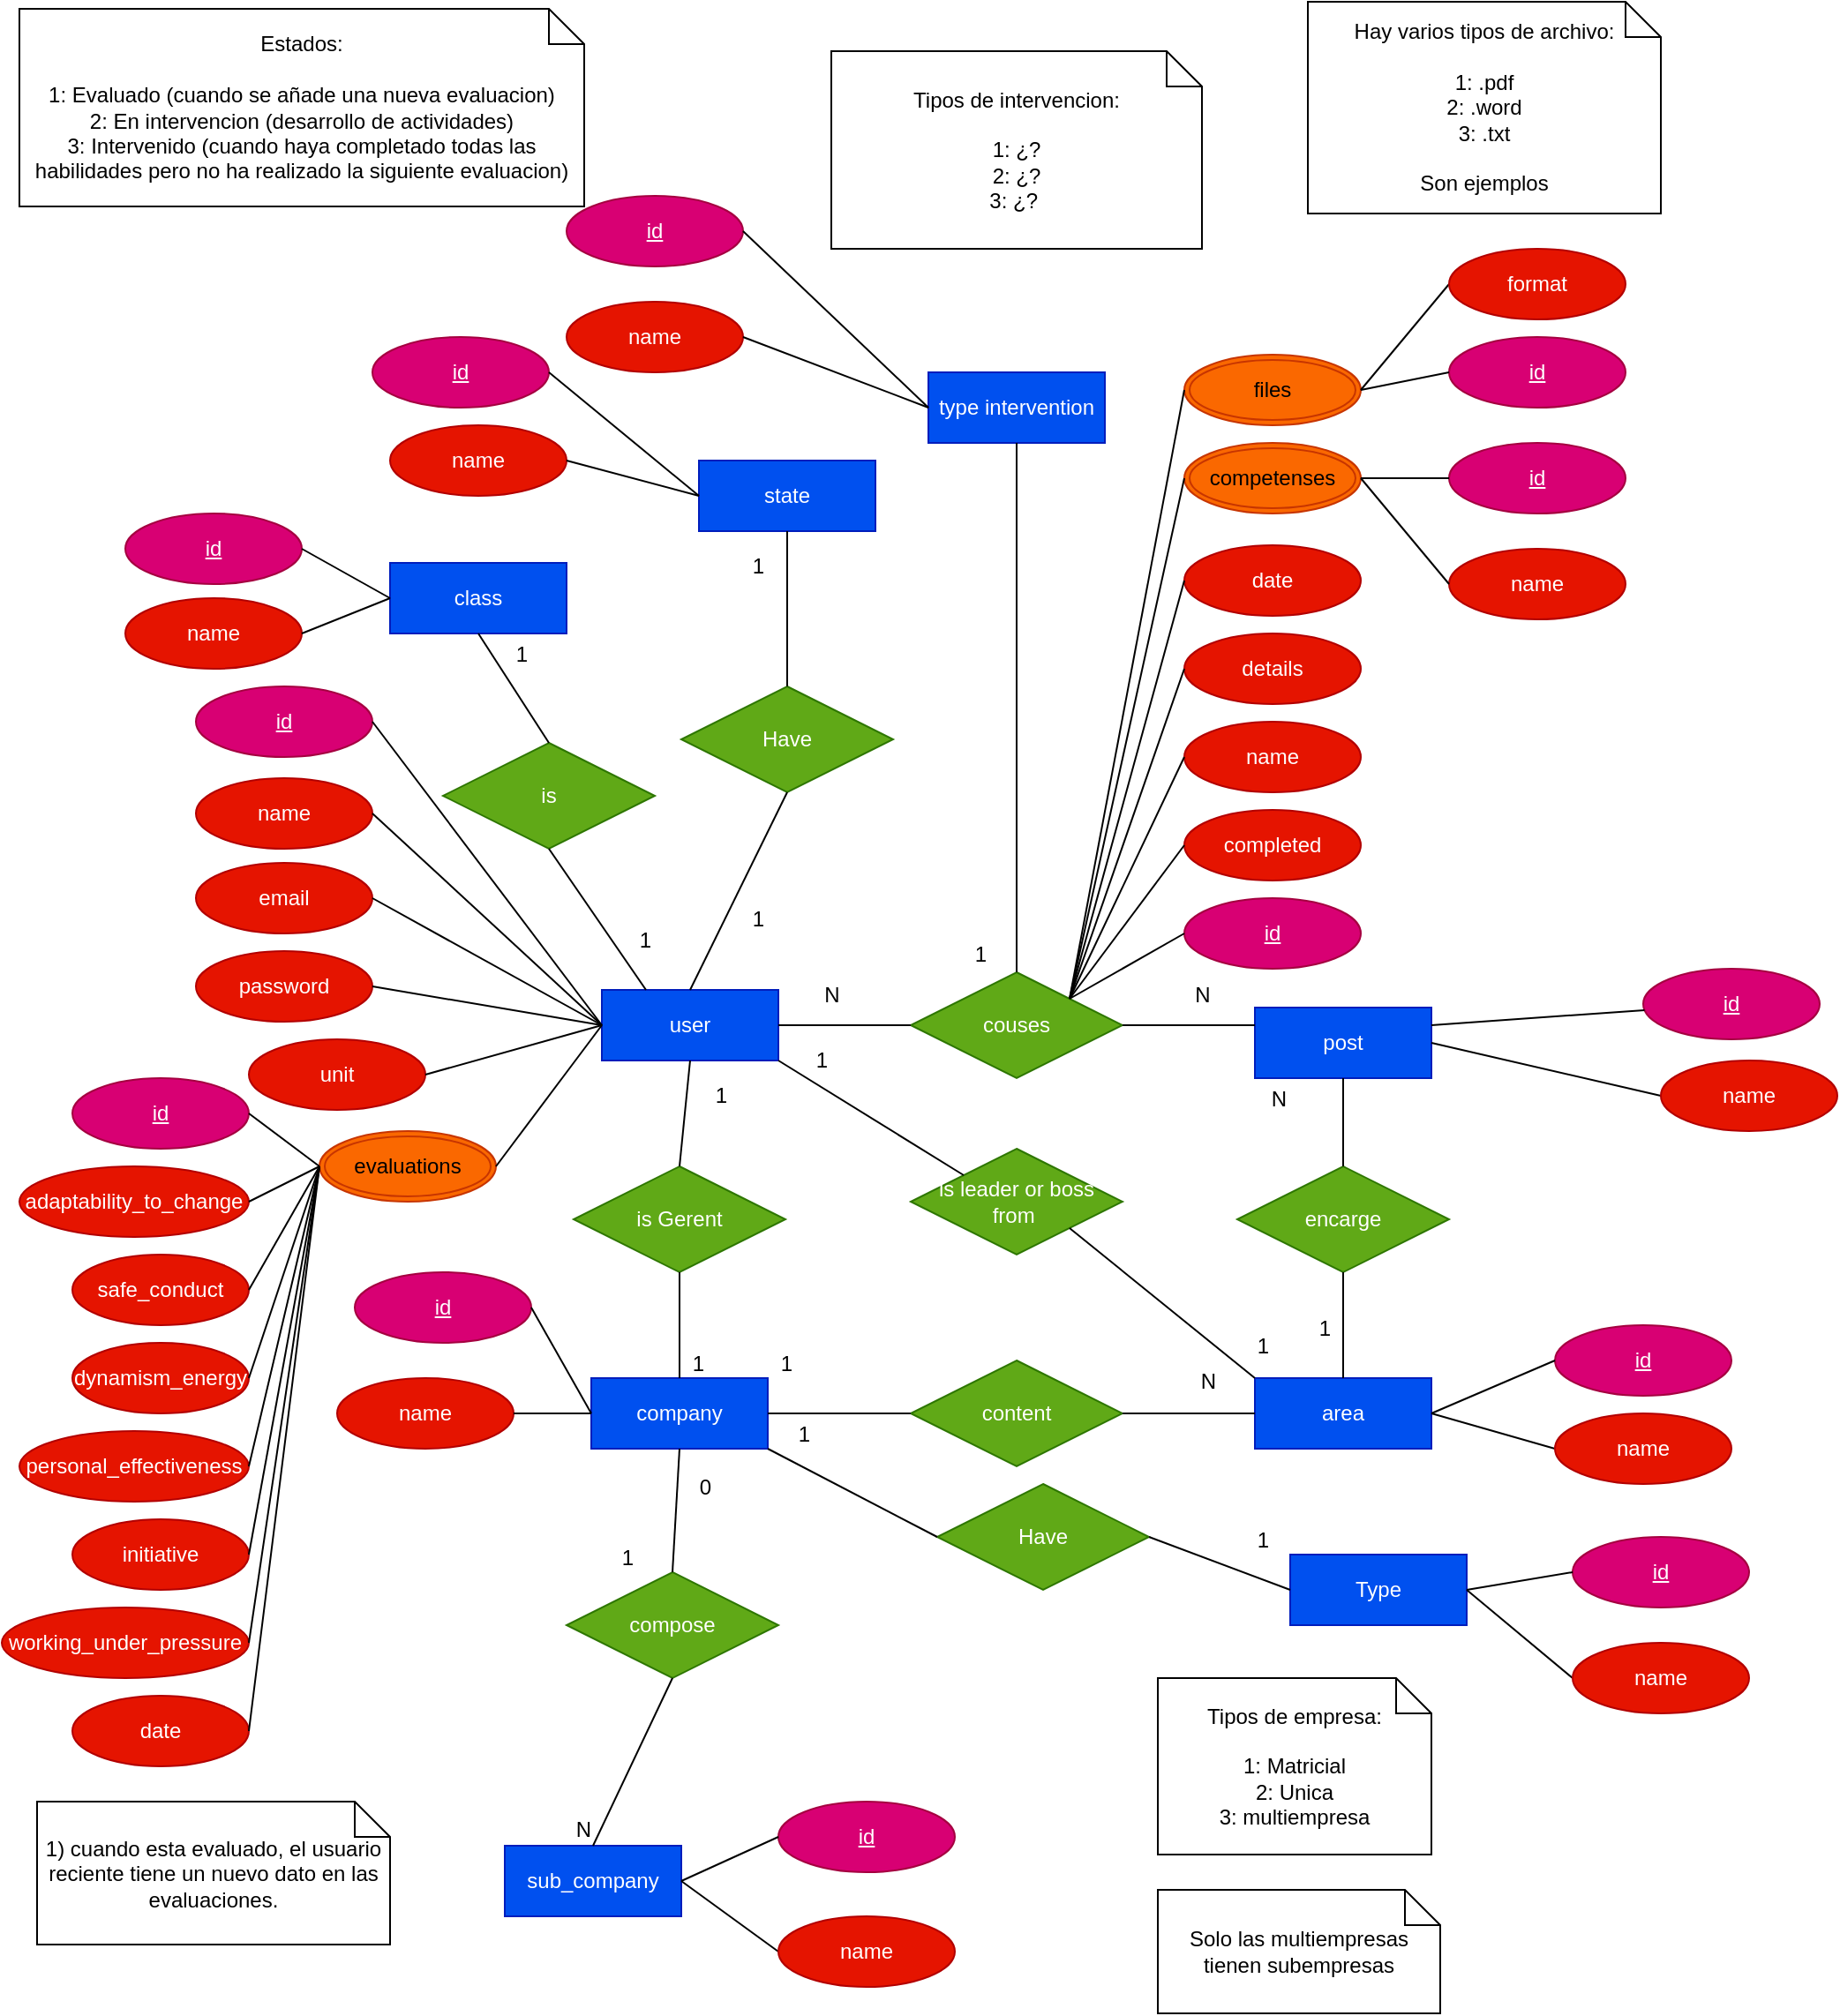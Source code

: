 <mxfile version="24.2.5" type="device">
  <diagram name="Página-1" id="EYCb0lUBgIPTqlnslGdS">
    <mxGraphModel dx="1877" dy="1798" grid="1" gridSize="10" guides="1" tooltips="1" connect="1" arrows="1" fold="1" page="1" pageScale="1" pageWidth="827" pageHeight="1169" math="0" shadow="0">
      <root>
        <mxCell id="0" />
        <mxCell id="1" parent="0" />
        <mxCell id="y1MdgZfW1Sjy6cEv1bNo-1" value="user" style="whiteSpace=wrap;html=1;align=center;fillColor=#0050ef;fontColor=#ffffff;strokeColor=#001DBC;" parent="1" vertex="1">
          <mxGeometry x="330" y="60" width="100" height="40" as="geometry" />
        </mxCell>
        <mxCell id="y1MdgZfW1Sjy6cEv1bNo-3" value="id" style="ellipse;whiteSpace=wrap;html=1;align=center;fontStyle=4;fillColor=#d80073;fontColor=#ffffff;strokeColor=#A50040;" parent="1" vertex="1">
          <mxGeometry x="100" y="-112" width="100" height="40" as="geometry" />
        </mxCell>
        <mxCell id="y1MdgZfW1Sjy6cEv1bNo-4" value="name" style="ellipse;whiteSpace=wrap;html=1;align=center;fillColor=#e51400;fontColor=#ffffff;strokeColor=#B20000;fontStyle=0" parent="1" vertex="1">
          <mxGeometry x="100" y="-60" width="100" height="40" as="geometry" />
        </mxCell>
        <mxCell id="y1MdgZfW1Sjy6cEv1bNo-5" value="" style="endArrow=none;html=1;rounded=0;exitX=1;exitY=0.5;exitDx=0;exitDy=0;entryX=0;entryY=0.5;entryDx=0;entryDy=0;" parent="1" source="y1MdgZfW1Sjy6cEv1bNo-3" target="y1MdgZfW1Sjy6cEv1bNo-1" edge="1">
          <mxGeometry relative="1" as="geometry">
            <mxPoint x="330" y="320" as="sourcePoint" />
            <mxPoint x="490" y="320" as="targetPoint" />
          </mxGeometry>
        </mxCell>
        <mxCell id="y1MdgZfW1Sjy6cEv1bNo-6" value="" style="endArrow=none;html=1;rounded=0;exitX=1;exitY=0.5;exitDx=0;exitDy=0;entryX=0;entryY=0.5;entryDx=0;entryDy=0;" parent="1" source="y1MdgZfW1Sjy6cEv1bNo-4" target="y1MdgZfW1Sjy6cEv1bNo-1" edge="1">
          <mxGeometry relative="1" as="geometry">
            <mxPoint x="170" y="50" as="sourcePoint" />
            <mxPoint x="230" y="110" as="targetPoint" />
          </mxGeometry>
        </mxCell>
        <mxCell id="y1MdgZfW1Sjy6cEv1bNo-7" value="company" style="whiteSpace=wrap;html=1;align=center;fillColor=#0050ef;fontColor=#ffffff;strokeColor=#001DBC;" parent="1" vertex="1">
          <mxGeometry x="324" y="280" width="100" height="40" as="geometry" />
        </mxCell>
        <mxCell id="y1MdgZfW1Sjy6cEv1bNo-8" value="id" style="ellipse;whiteSpace=wrap;html=1;align=center;fontStyle=4;fillColor=#d80073;fontColor=#ffffff;strokeColor=#A50040;" parent="1" vertex="1">
          <mxGeometry x="190" y="220" width="100" height="40" as="geometry" />
        </mxCell>
        <mxCell id="y1MdgZfW1Sjy6cEv1bNo-10" value="" style="endArrow=none;html=1;rounded=0;entryX=0;entryY=0.5;entryDx=0;entryDy=0;exitX=1;exitY=0.5;exitDx=0;exitDy=0;" parent="1" source="y1MdgZfW1Sjy6cEv1bNo-8" target="y1MdgZfW1Sjy6cEv1bNo-7" edge="1">
          <mxGeometry relative="1" as="geometry">
            <mxPoint x="810" y="-100" as="sourcePoint" />
            <mxPoint x="370" y="-30" as="targetPoint" />
          </mxGeometry>
        </mxCell>
        <mxCell id="y1MdgZfW1Sjy6cEv1bNo-12" value="area" style="whiteSpace=wrap;html=1;align=center;fillColor=#0050ef;fontColor=#ffffff;strokeColor=#001DBC;" parent="1" vertex="1">
          <mxGeometry x="700" y="280" width="100" height="40" as="geometry" />
        </mxCell>
        <mxCell id="y1MdgZfW1Sjy6cEv1bNo-13" value="id" style="ellipse;whiteSpace=wrap;html=1;align=center;fontStyle=4;fillColor=#d80073;fontColor=#ffffff;strokeColor=#A50040;" parent="1" vertex="1">
          <mxGeometry x="870" y="250" width="100" height="40" as="geometry" />
        </mxCell>
        <mxCell id="y1MdgZfW1Sjy6cEv1bNo-15" value="" style="endArrow=none;html=1;rounded=0;entryX=1;entryY=0.5;entryDx=0;entryDy=0;exitX=0;exitY=0.5;exitDx=0;exitDy=0;" parent="1" source="y1MdgZfW1Sjy6cEv1bNo-13" target="y1MdgZfW1Sjy6cEv1bNo-12" edge="1">
          <mxGeometry relative="1" as="geometry">
            <mxPoint x="735" y="410" as="sourcePoint" />
            <mxPoint x="295" y="480" as="targetPoint" />
          </mxGeometry>
        </mxCell>
        <mxCell id="y1MdgZfW1Sjy6cEv1bNo-16" value="" style="endArrow=none;html=1;rounded=0;entryX=1;entryY=0.5;entryDx=0;entryDy=0;exitX=0;exitY=0.5;exitDx=0;exitDy=0;" parent="1" source="bUBmeDMxn6DlmTPQOXft-6" target="y1MdgZfW1Sjy6cEv1bNo-12" edge="1">
          <mxGeometry relative="1" as="geometry">
            <mxPoint x="745" y="470" as="sourcePoint" />
            <mxPoint x="705" y="480" as="targetPoint" />
          </mxGeometry>
        </mxCell>
        <mxCell id="y1MdgZfW1Sjy6cEv1bNo-17" value="post" style="whiteSpace=wrap;html=1;align=center;fillColor=#0050ef;fontColor=#ffffff;strokeColor=#001DBC;" parent="1" vertex="1">
          <mxGeometry x="700" y="70" width="100" height="40" as="geometry" />
        </mxCell>
        <mxCell id="y1MdgZfW1Sjy6cEv1bNo-18" value="id" style="ellipse;whiteSpace=wrap;html=1;align=center;fontStyle=4;fillColor=#d80073;fontColor=#ffffff;strokeColor=#A50040;" parent="1" vertex="1">
          <mxGeometry x="920" y="48" width="100" height="40" as="geometry" />
        </mxCell>
        <mxCell id="y1MdgZfW1Sjy6cEv1bNo-20" value="" style="endArrow=none;html=1;rounded=0;entryX=1;entryY=0.25;entryDx=0;entryDy=0;" parent="1" source="y1MdgZfW1Sjy6cEv1bNo-18" target="y1MdgZfW1Sjy6cEv1bNo-17" edge="1">
          <mxGeometry relative="1" as="geometry">
            <mxPoint x="335" y="730" as="sourcePoint" />
            <mxPoint x="-105" y="800" as="targetPoint" />
          </mxGeometry>
        </mxCell>
        <mxCell id="y1MdgZfW1Sjy6cEv1bNo-21" value="" style="endArrow=none;html=1;rounded=0;entryX=1;entryY=0.5;entryDx=0;entryDy=0;exitX=0;exitY=0.5;exitDx=0;exitDy=0;" parent="1" source="bUBmeDMxn6DlmTPQOXft-8" target="y1MdgZfW1Sjy6cEv1bNo-17" edge="1">
          <mxGeometry relative="1" as="geometry">
            <mxPoint x="304" y="870" as="sourcePoint" />
            <mxPoint x="305" y="800" as="targetPoint" />
          </mxGeometry>
        </mxCell>
        <mxCell id="y1MdgZfW1Sjy6cEv1bNo-22" value="sub_company" style="whiteSpace=wrap;html=1;align=center;fillColor=#0050ef;fontColor=#ffffff;strokeColor=#001DBC;" parent="1" vertex="1">
          <mxGeometry x="275" y="545" width="100" height="40" as="geometry" />
        </mxCell>
        <mxCell id="y1MdgZfW1Sjy6cEv1bNo-23" value="id" style="ellipse;whiteSpace=wrap;html=1;align=center;fontStyle=4;fillColor=#d80073;fontColor=#ffffff;strokeColor=#A50040;" parent="1" vertex="1">
          <mxGeometry x="430" y="520" width="100" height="40" as="geometry" />
        </mxCell>
        <mxCell id="y1MdgZfW1Sjy6cEv1bNo-25" value="" style="endArrow=none;html=1;rounded=0;entryX=1;entryY=0.5;entryDx=0;entryDy=0;exitX=0;exitY=0.5;exitDx=0;exitDy=0;" parent="1" source="y1MdgZfW1Sjy6cEv1bNo-23" target="y1MdgZfW1Sjy6cEv1bNo-22" edge="1">
          <mxGeometry relative="1" as="geometry">
            <mxPoint x="325" y="890" as="sourcePoint" />
            <mxPoint x="-115" y="960" as="targetPoint" />
          </mxGeometry>
        </mxCell>
        <mxCell id="y1MdgZfW1Sjy6cEv1bNo-26" value="" style="endArrow=none;html=1;rounded=0;entryX=1;entryY=0.5;entryDx=0;entryDy=0;exitX=0;exitY=0.5;exitDx=0;exitDy=0;" parent="1" source="nqPw1B9akF7yrXSdxcPa-13" target="y1MdgZfW1Sjy6cEv1bNo-22" edge="1">
          <mxGeometry relative="1" as="geometry">
            <mxPoint x="395" y="920" as="sourcePoint" />
            <mxPoint x="295" y="960" as="targetPoint" />
          </mxGeometry>
        </mxCell>
        <mxCell id="y1MdgZfW1Sjy6cEv1bNo-27" value="evaluations" style="ellipse;shape=doubleEllipse;margin=3;whiteSpace=wrap;html=1;align=center;fillColor=#fa6800;fontColor=#000000;strokeColor=#C73500;" parent="1" vertex="1">
          <mxGeometry x="170" y="140" width="100" height="40" as="geometry" />
        </mxCell>
        <mxCell id="y1MdgZfW1Sjy6cEv1bNo-28" value="" style="endArrow=none;html=1;rounded=0;exitX=1;exitY=0.5;exitDx=0;exitDy=0;entryX=0;entryY=0.5;entryDx=0;entryDy=0;" parent="1" source="y1MdgZfW1Sjy6cEv1bNo-27" target="y1MdgZfW1Sjy6cEv1bNo-1" edge="1">
          <mxGeometry relative="1" as="geometry">
            <mxPoint x="170" y="110" as="sourcePoint" />
            <mxPoint x="220" y="110" as="targetPoint" />
          </mxGeometry>
        </mxCell>
        <mxCell id="y1MdgZfW1Sjy6cEv1bNo-29" value="id" style="ellipse;whiteSpace=wrap;html=1;align=center;fontStyle=4;fillColor=#d80073;fontColor=#ffffff;strokeColor=#A50040;" parent="1" vertex="1">
          <mxGeometry x="30" y="110" width="100" height="40" as="geometry" />
        </mxCell>
        <mxCell id="y1MdgZfW1Sjy6cEv1bNo-32" value="adaptability_to_change" style="ellipse;whiteSpace=wrap;html=1;align=center;fillColor=#e51400;fontColor=#ffffff;strokeColor=#B20000;" parent="1" vertex="1">
          <mxGeometry y="160" width="130" height="40" as="geometry" />
        </mxCell>
        <mxCell id="y1MdgZfW1Sjy6cEv1bNo-33" value="safe_conduct" style="ellipse;whiteSpace=wrap;html=1;align=center;fillColor=#e51400;fontColor=#ffffff;strokeColor=#B20000;" parent="1" vertex="1">
          <mxGeometry x="30" y="210" width="100" height="40" as="geometry" />
        </mxCell>
        <mxCell id="y1MdgZfW1Sjy6cEv1bNo-34" value="dynamism_energy" style="ellipse;whiteSpace=wrap;html=1;align=center;fillColor=#e51400;fontColor=#ffffff;strokeColor=#B20000;" parent="1" vertex="1">
          <mxGeometry x="30" y="260" width="100" height="40" as="geometry" />
        </mxCell>
        <mxCell id="y1MdgZfW1Sjy6cEv1bNo-35" value="personal_effectiveness" style="ellipse;whiteSpace=wrap;html=1;align=center;fillColor=#e51400;fontColor=#ffffff;strokeColor=#B20000;" parent="1" vertex="1">
          <mxGeometry y="310" width="130" height="40" as="geometry" />
        </mxCell>
        <mxCell id="y1MdgZfW1Sjy6cEv1bNo-36" value="initiative" style="ellipse;whiteSpace=wrap;html=1;align=center;fillColor=#e51400;fontColor=#ffffff;strokeColor=#B20000;" parent="1" vertex="1">
          <mxGeometry x="30" y="360" width="100" height="40" as="geometry" />
        </mxCell>
        <mxCell id="y1MdgZfW1Sjy6cEv1bNo-37" value="working_under_pressure" style="ellipse;whiteSpace=wrap;html=1;align=center;fillColor=#e51400;fontColor=#ffffff;strokeColor=#B20000;" parent="1" vertex="1">
          <mxGeometry x="-10" y="410" width="140" height="40" as="geometry" />
        </mxCell>
        <mxCell id="y1MdgZfW1Sjy6cEv1bNo-38" value="date" style="ellipse;whiteSpace=wrap;html=1;align=center;fillColor=#e51400;fontColor=#ffffff;strokeColor=#B20000;" parent="1" vertex="1">
          <mxGeometry x="30" y="460" width="100" height="40" as="geometry" />
        </mxCell>
        <mxCell id="y1MdgZfW1Sjy6cEv1bNo-39" value="" style="endArrow=none;html=1;rounded=0;exitX=0;exitY=0.5;exitDx=0;exitDy=0;entryX=1;entryY=0.5;entryDx=0;entryDy=0;" parent="1" source="y1MdgZfW1Sjy6cEv1bNo-27" target="y1MdgZfW1Sjy6cEv1bNo-29" edge="1">
          <mxGeometry relative="1" as="geometry">
            <mxPoint x="270" y="310" as="sourcePoint" />
            <mxPoint x="320" y="110" as="targetPoint" />
          </mxGeometry>
        </mxCell>
        <mxCell id="y1MdgZfW1Sjy6cEv1bNo-40" value="" style="endArrow=none;html=1;rounded=0;entryX=1;entryY=0.5;entryDx=0;entryDy=0;exitX=0;exitY=0.5;exitDx=0;exitDy=0;" parent="1" source="y1MdgZfW1Sjy6cEv1bNo-27" target="y1MdgZfW1Sjy6cEv1bNo-32" edge="1">
          <mxGeometry relative="1" as="geometry">
            <mxPoint x="200" y="240" as="sourcePoint" />
            <mxPoint x="140" y="140" as="targetPoint" />
          </mxGeometry>
        </mxCell>
        <mxCell id="y1MdgZfW1Sjy6cEv1bNo-41" value="" style="endArrow=none;html=1;rounded=0;entryX=1;entryY=0.5;entryDx=0;entryDy=0;exitX=0;exitY=0.5;exitDx=0;exitDy=0;" parent="1" source="y1MdgZfW1Sjy6cEv1bNo-27" target="y1MdgZfW1Sjy6cEv1bNo-33" edge="1">
          <mxGeometry relative="1" as="geometry">
            <mxPoint x="170" y="310" as="sourcePoint" />
            <mxPoint x="140" y="190" as="targetPoint" />
          </mxGeometry>
        </mxCell>
        <mxCell id="y1MdgZfW1Sjy6cEv1bNo-42" value="" style="endArrow=none;html=1;rounded=0;entryX=1;entryY=0.5;entryDx=0;entryDy=0;exitX=0;exitY=0.5;exitDx=0;exitDy=0;" parent="1" source="y1MdgZfW1Sjy6cEv1bNo-27" target="y1MdgZfW1Sjy6cEv1bNo-34" edge="1">
          <mxGeometry relative="1" as="geometry">
            <mxPoint x="160" y="330" as="sourcePoint" />
            <mxPoint x="140" y="240" as="targetPoint" />
          </mxGeometry>
        </mxCell>
        <mxCell id="y1MdgZfW1Sjy6cEv1bNo-43" value="" style="endArrow=none;html=1;rounded=0;entryX=1;entryY=0.5;entryDx=0;entryDy=0;exitX=0;exitY=0.5;exitDx=0;exitDy=0;" parent="1" source="y1MdgZfW1Sjy6cEv1bNo-27" target="y1MdgZfW1Sjy6cEv1bNo-35" edge="1">
          <mxGeometry relative="1" as="geometry">
            <mxPoint x="170" y="310" as="sourcePoint" />
            <mxPoint x="140" y="290" as="targetPoint" />
          </mxGeometry>
        </mxCell>
        <mxCell id="y1MdgZfW1Sjy6cEv1bNo-44" value="" style="endArrow=none;html=1;rounded=0;entryX=1;entryY=0.5;entryDx=0;entryDy=0;exitX=0;exitY=0.5;exitDx=0;exitDy=0;" parent="1" source="y1MdgZfW1Sjy6cEv1bNo-27" target="y1MdgZfW1Sjy6cEv1bNo-36" edge="1">
          <mxGeometry relative="1" as="geometry">
            <mxPoint x="170" y="250" as="sourcePoint" />
            <mxPoint x="150" y="300" as="targetPoint" />
          </mxGeometry>
        </mxCell>
        <mxCell id="y1MdgZfW1Sjy6cEv1bNo-45" value="" style="endArrow=none;html=1;rounded=0;entryX=1;entryY=0.5;entryDx=0;entryDy=0;exitX=0;exitY=0.5;exitDx=0;exitDy=0;" parent="1" source="y1MdgZfW1Sjy6cEv1bNo-27" target="y1MdgZfW1Sjy6cEv1bNo-37" edge="1">
          <mxGeometry relative="1" as="geometry">
            <mxPoint x="190" y="330" as="sourcePoint" />
            <mxPoint x="160" y="310" as="targetPoint" />
          </mxGeometry>
        </mxCell>
        <mxCell id="y1MdgZfW1Sjy6cEv1bNo-46" value="" style="endArrow=none;html=1;rounded=0;entryX=1;entryY=0.5;entryDx=0;entryDy=0;exitX=0;exitY=0.5;exitDx=0;exitDy=0;" parent="1" source="y1MdgZfW1Sjy6cEv1bNo-27" target="y1MdgZfW1Sjy6cEv1bNo-38" edge="1">
          <mxGeometry relative="1" as="geometry">
            <mxPoint x="200" y="340" as="sourcePoint" />
            <mxPoint x="170" y="320" as="targetPoint" />
          </mxGeometry>
        </mxCell>
        <mxCell id="y1MdgZfW1Sjy6cEv1bNo-47" value="couses" style="shape=rhombus;perimeter=rhombusPerimeter;whiteSpace=wrap;html=1;align=center;fillColor=#60a917;fontColor=#ffffff;strokeColor=#2D7600;" parent="1" vertex="1">
          <mxGeometry x="505" y="50" width="120" height="60" as="geometry" />
        </mxCell>
        <mxCell id="y1MdgZfW1Sjy6cEv1bNo-49" value="" style="endArrow=none;html=1;rounded=0;entryX=1;entryY=0.5;entryDx=0;entryDy=0;exitX=0;exitY=0.5;exitDx=0;exitDy=0;" parent="1" source="y1MdgZfW1Sjy6cEv1bNo-47" target="y1MdgZfW1Sjy6cEv1bNo-1" edge="1">
          <mxGeometry relative="1" as="geometry">
            <mxPoint x="460" y="270" as="sourcePoint" />
            <mxPoint x="620" y="270" as="targetPoint" />
          </mxGeometry>
        </mxCell>
        <mxCell id="bUBmeDMxn6DlmTPQOXft-1" value="compose" style="shape=rhombus;perimeter=rhombusPerimeter;whiteSpace=wrap;html=1;align=center;fillColor=#60a917;fontColor=#ffffff;strokeColor=#2D7600;" parent="1" vertex="1">
          <mxGeometry x="310" y="390" width="120" height="60" as="geometry" />
        </mxCell>
        <mxCell id="bUBmeDMxn6DlmTPQOXft-2" value="" style="endArrow=none;html=1;rounded=0;exitX=0.5;exitY=0;exitDx=0;exitDy=0;entryX=0.5;entryY=1;entryDx=0;entryDy=0;" parent="1" source="bUBmeDMxn6DlmTPQOXft-1" target="y1MdgZfW1Sjy6cEv1bNo-7" edge="1">
          <mxGeometry relative="1" as="geometry">
            <mxPoint x="15" y="620" as="sourcePoint" />
            <mxPoint x="335" y="680" as="targetPoint" />
          </mxGeometry>
        </mxCell>
        <mxCell id="bUBmeDMxn6DlmTPQOXft-3" value="0" style="resizable=0;html=1;whiteSpace=wrap;align=right;verticalAlign=bottom;" parent="bUBmeDMxn6DlmTPQOXft-2" connectable="0" vertex="1">
          <mxGeometry x="1" relative="1" as="geometry">
            <mxPoint x="20" y="30" as="offset" />
          </mxGeometry>
        </mxCell>
        <mxCell id="bUBmeDMxn6DlmTPQOXft-4" value="" style="endArrow=none;html=1;rounded=0;entryX=0.5;entryY=0;entryDx=0;entryDy=0;exitX=0.5;exitY=1;exitDx=0;exitDy=0;" parent="1" source="bUBmeDMxn6DlmTPQOXft-1" target="y1MdgZfW1Sjy6cEv1bNo-22" edge="1">
          <mxGeometry relative="1" as="geometry">
            <mxPoint x="135" y="620" as="sourcePoint" />
            <mxPoint x="195" y="620" as="targetPoint" />
          </mxGeometry>
        </mxCell>
        <mxCell id="bUBmeDMxn6DlmTPQOXft-5" value="N" style="resizable=0;html=1;whiteSpace=wrap;align=right;verticalAlign=bottom;" parent="bUBmeDMxn6DlmTPQOXft-4" connectable="0" vertex="1">
          <mxGeometry x="1" relative="1" as="geometry" />
        </mxCell>
        <mxCell id="bUBmeDMxn6DlmTPQOXft-6" value="name" style="ellipse;whiteSpace=wrap;html=1;align=center;fillColor=#e51400;fontColor=#ffffff;strokeColor=#B20000;" parent="1" vertex="1">
          <mxGeometry x="870" y="300" width="100" height="40" as="geometry" />
        </mxCell>
        <mxCell id="bUBmeDMxn6DlmTPQOXft-8" value="name" style="ellipse;whiteSpace=wrap;html=1;align=center;fillColor=#e51400;fontColor=#ffffff;strokeColor=#B20000;" parent="1" vertex="1">
          <mxGeometry x="930" y="100" width="100" height="40" as="geometry" />
        </mxCell>
        <mxCell id="nqPw1B9akF7yrXSdxcPa-9" value="1" style="resizable=0;html=1;whiteSpace=wrap;align=right;verticalAlign=bottom;" parent="1" connectable="0" vertex="1">
          <mxGeometry x="349.997" y="390.005" as="geometry" />
        </mxCell>
        <mxCell id="nqPw1B9akF7yrXSdxcPa-11" value="name" style="ellipse;whiteSpace=wrap;html=1;align=center;fillColor=#e51400;fontColor=#ffffff;strokeColor=#B20000;" parent="1" vertex="1">
          <mxGeometry x="180" y="280" width="100" height="40" as="geometry" />
        </mxCell>
        <mxCell id="nqPw1B9akF7yrXSdxcPa-12" value="" style="endArrow=none;html=1;rounded=0;entryX=0;entryY=0.5;entryDx=0;entryDy=0;exitX=1;exitY=0.5;exitDx=0;exitDy=0;" parent="1" source="nqPw1B9akF7yrXSdxcPa-11" target="y1MdgZfW1Sjy6cEv1bNo-7" edge="1">
          <mxGeometry relative="1" as="geometry">
            <mxPoint x="365" y="480" as="sourcePoint" />
            <mxPoint x="295" y="590" as="targetPoint" />
          </mxGeometry>
        </mxCell>
        <mxCell id="nqPw1B9akF7yrXSdxcPa-13" value="name" style="ellipse;whiteSpace=wrap;html=1;align=center;fillColor=#e51400;fontColor=#ffffff;strokeColor=#B20000;" parent="1" vertex="1">
          <mxGeometry x="430" y="585" width="100" height="40" as="geometry" />
        </mxCell>
        <mxCell id="nqPw1B9akF7yrXSdxcPa-17" value="" style="endArrow=none;html=1;rounded=0;exitX=1;exitY=0.5;exitDx=0;exitDy=0;entryX=0;entryY=0.25;entryDx=0;entryDy=0;" parent="1" source="y1MdgZfW1Sjy6cEv1bNo-47" target="y1MdgZfW1Sjy6cEv1bNo-17" edge="1">
          <mxGeometry relative="1" as="geometry">
            <mxPoint x="510" y="90" as="sourcePoint" />
            <mxPoint x="680" y="80" as="targetPoint" />
          </mxGeometry>
        </mxCell>
        <mxCell id="nqPw1B9akF7yrXSdxcPa-18" value="encarge" style="shape=rhombus;perimeter=rhombusPerimeter;whiteSpace=wrap;html=1;align=center;fillColor=#60a917;fontColor=#ffffff;strokeColor=#2D7600;" parent="1" vertex="1">
          <mxGeometry x="690" y="160" width="120" height="60" as="geometry" />
        </mxCell>
        <mxCell id="nqPw1B9akF7yrXSdxcPa-19" value="" style="endArrow=none;html=1;rounded=0;exitX=0.5;exitY=0;exitDx=0;exitDy=0;entryX=0.5;entryY=1;entryDx=0;entryDy=0;" parent="1" source="nqPw1B9akF7yrXSdxcPa-18" target="y1MdgZfW1Sjy6cEv1bNo-17" edge="1">
          <mxGeometry relative="1" as="geometry">
            <mxPoint x="630" y="90" as="sourcePoint" />
            <mxPoint x="710" y="90" as="targetPoint" />
          </mxGeometry>
        </mxCell>
        <mxCell id="nqPw1B9akF7yrXSdxcPa-20" value="" style="endArrow=none;html=1;rounded=0;exitX=0.5;exitY=1;exitDx=0;exitDy=0;entryX=0.5;entryY=0;entryDx=0;entryDy=0;" parent="1" source="nqPw1B9akF7yrXSdxcPa-18" target="y1MdgZfW1Sjy6cEv1bNo-12" edge="1">
          <mxGeometry relative="1" as="geometry">
            <mxPoint x="640" y="100" as="sourcePoint" />
            <mxPoint x="720" y="100" as="targetPoint" />
          </mxGeometry>
        </mxCell>
        <mxCell id="nqPw1B9akF7yrXSdxcPa-21" value="N" style="resizable=0;html=1;whiteSpace=wrap;align=right;verticalAlign=bottom;" parent="1" connectable="0" vertex="1">
          <mxGeometry x="719.997" y="130.005" as="geometry" />
        </mxCell>
        <mxCell id="nqPw1B9akF7yrXSdxcPa-22" value="1" style="resizable=0;html=1;whiteSpace=wrap;align=right;verticalAlign=bottom;" parent="1" connectable="0" vertex="1">
          <mxGeometry x="744.997" y="260.005" as="geometry" />
        </mxCell>
        <mxCell id="nqPw1B9akF7yrXSdxcPa-23" value="content" style="shape=rhombus;perimeter=rhombusPerimeter;whiteSpace=wrap;html=1;align=center;fillColor=#60a917;fontColor=#ffffff;strokeColor=#2D7600;" parent="1" vertex="1">
          <mxGeometry x="505" y="270" width="120" height="60" as="geometry" />
        </mxCell>
        <mxCell id="nqPw1B9akF7yrXSdxcPa-24" value="" style="endArrow=none;html=1;rounded=0;entryX=1;entryY=0.5;entryDx=0;entryDy=0;exitX=0;exitY=0.5;exitDx=0;exitDy=0;" parent="1" source="nqPw1B9akF7yrXSdxcPa-23" target="y1MdgZfW1Sjy6cEv1bNo-7" edge="1">
          <mxGeometry relative="1" as="geometry">
            <mxPoint x="510" y="90" as="sourcePoint" />
            <mxPoint x="430" y="100" as="targetPoint" />
          </mxGeometry>
        </mxCell>
        <mxCell id="nqPw1B9akF7yrXSdxcPa-25" value="1" style="resizable=0;html=1;whiteSpace=wrap;align=right;verticalAlign=bottom;" parent="1" connectable="0" vertex="1">
          <mxGeometry x="439.997" y="280.005" as="geometry" />
        </mxCell>
        <mxCell id="nqPw1B9akF7yrXSdxcPa-27" value="" style="endArrow=none;html=1;rounded=0;exitX=0;exitY=0.5;exitDx=0;exitDy=0;entryX=1;entryY=0.5;entryDx=0;entryDy=0;" parent="1" source="y1MdgZfW1Sjy6cEv1bNo-12" target="nqPw1B9akF7yrXSdxcPa-23" edge="1">
          <mxGeometry relative="1" as="geometry">
            <mxPoint x="720" y="170" as="sourcePoint" />
            <mxPoint x="760" y="120" as="targetPoint" />
          </mxGeometry>
        </mxCell>
        <mxCell id="nqPw1B9akF7yrXSdxcPa-28" value="N" style="resizable=0;html=1;whiteSpace=wrap;align=right;verticalAlign=bottom;" parent="1" connectable="0" vertex="1">
          <mxGeometry x="679.997" y="290.005" as="geometry" />
        </mxCell>
        <mxCell id="nqPw1B9akF7yrXSdxcPa-30" value="Type" style="whiteSpace=wrap;html=1;align=center;fillColor=#0050ef;fontColor=#ffffff;strokeColor=#001DBC;" parent="1" vertex="1">
          <mxGeometry x="720" y="380" width="100" height="40" as="geometry" />
        </mxCell>
        <mxCell id="nqPw1B9akF7yrXSdxcPa-31" value="Have" style="shape=rhombus;perimeter=rhombusPerimeter;whiteSpace=wrap;html=1;align=center;fillColor=#60a917;fontColor=#ffffff;strokeColor=#2D7600;" parent="1" vertex="1">
          <mxGeometry x="520" y="340" width="120" height="60" as="geometry" />
        </mxCell>
        <mxCell id="nqPw1B9akF7yrXSdxcPa-32" value="" style="endArrow=none;html=1;rounded=0;entryX=1;entryY=1;entryDx=0;entryDy=0;exitX=0;exitY=0.5;exitDx=0;exitDy=0;" parent="1" source="nqPw1B9akF7yrXSdxcPa-31" target="y1MdgZfW1Sjy6cEv1bNo-7" edge="1">
          <mxGeometry relative="1" as="geometry">
            <mxPoint x="515" y="300" as="sourcePoint" />
            <mxPoint x="424" y="300" as="targetPoint" />
          </mxGeometry>
        </mxCell>
        <mxCell id="nqPw1B9akF7yrXSdxcPa-33" value="1" style="resizable=0;html=1;whiteSpace=wrap;align=right;verticalAlign=bottom;" parent="1" connectable="0" vertex="1">
          <mxGeometry x="449.997" y="320.005" as="geometry" />
        </mxCell>
        <mxCell id="nqPw1B9akF7yrXSdxcPa-34" value="" style="endArrow=none;html=1;rounded=0;entryX=1;entryY=0.5;entryDx=0;entryDy=0;exitX=0;exitY=0.5;exitDx=0;exitDy=0;" parent="1" source="nqPw1B9akF7yrXSdxcPa-30" target="nqPw1B9akF7yrXSdxcPa-31" edge="1">
          <mxGeometry relative="1" as="geometry">
            <mxPoint x="500" y="340" as="sourcePoint" />
            <mxPoint x="424" y="320" as="targetPoint" />
          </mxGeometry>
        </mxCell>
        <mxCell id="nqPw1B9akF7yrXSdxcPa-35" value="1" style="resizable=0;html=1;whiteSpace=wrap;align=right;verticalAlign=bottom;" parent="1" connectable="0" vertex="1">
          <mxGeometry x="709.997" y="380.005" as="geometry" />
        </mxCell>
        <mxCell id="nqPw1B9akF7yrXSdxcPa-38" value="id" style="ellipse;whiteSpace=wrap;html=1;align=center;fontStyle=4;fillColor=#d80073;fontColor=#ffffff;strokeColor=#A50040;" parent="1" vertex="1">
          <mxGeometry x="880" y="370" width="100" height="40" as="geometry" />
        </mxCell>
        <mxCell id="nqPw1B9akF7yrXSdxcPa-39" value="" style="endArrow=none;html=1;rounded=0;entryX=1;entryY=0.5;entryDx=0;entryDy=0;exitX=0;exitY=0.5;exitDx=0;exitDy=0;" parent="1" source="nqPw1B9akF7yrXSdxcPa-38" target="nqPw1B9akF7yrXSdxcPa-30" edge="1">
          <mxGeometry relative="1" as="geometry">
            <mxPoint x="762" y="560" as="sourcePoint" />
            <mxPoint x="827" y="450" as="targetPoint" />
          </mxGeometry>
        </mxCell>
        <mxCell id="nqPw1B9akF7yrXSdxcPa-40" value="" style="endArrow=none;html=1;rounded=0;entryX=1;entryY=0.5;entryDx=0;entryDy=0;exitX=0;exitY=0.5;exitDx=0;exitDy=0;" parent="1" source="nqPw1B9akF7yrXSdxcPa-41" target="nqPw1B9akF7yrXSdxcPa-30" edge="1">
          <mxGeometry relative="1" as="geometry">
            <mxPoint x="772" y="620" as="sourcePoint" />
            <mxPoint x="827" y="450" as="targetPoint" />
          </mxGeometry>
        </mxCell>
        <mxCell id="nqPw1B9akF7yrXSdxcPa-41" value="name" style="ellipse;whiteSpace=wrap;html=1;align=center;fillColor=#e51400;fontColor=#ffffff;strokeColor=#B20000;" parent="1" vertex="1">
          <mxGeometry x="880" y="430" width="100" height="40" as="geometry" />
        </mxCell>
        <mxCell id="nqPw1B9akF7yrXSdxcPa-53" value="Estados:&lt;div&gt;&lt;br&gt;&lt;/div&gt;&lt;div&gt;1: Evaluado (cuando se añade una nueva evaluacion)&lt;/div&gt;&lt;div&gt;2: En intervencion (desarrollo de actividades)&lt;/div&gt;&lt;div&gt;3: Intervenido (cuando haya completado todas las habilidades pero no ha realizado la siguiente evaluacion)&lt;/div&gt;" style="shape=note;size=20;whiteSpace=wrap;html=1;" parent="1" vertex="1">
          <mxGeometry y="-496" width="320" height="112" as="geometry" />
        </mxCell>
        <mxCell id="nqPw1B9akF7yrXSdxcPa-56" value="state" style="whiteSpace=wrap;html=1;align=center;fillColor=#0050ef;fontColor=#ffffff;strokeColor=#001DBC;" parent="1" vertex="1">
          <mxGeometry x="385" y="-240" width="100" height="40" as="geometry" />
        </mxCell>
        <mxCell id="nqPw1B9akF7yrXSdxcPa-57" value="Have" style="shape=rhombus;perimeter=rhombusPerimeter;whiteSpace=wrap;html=1;align=center;fillColor=#60a917;fontColor=#ffffff;strokeColor=#2D7600;" parent="1" vertex="1">
          <mxGeometry x="375" y="-112" width="120" height="60" as="geometry" />
        </mxCell>
        <mxCell id="nqPw1B9akF7yrXSdxcPa-58" value="" style="endArrow=none;html=1;rounded=0;entryX=0.5;entryY=0;entryDx=0;entryDy=0;exitX=0.5;exitY=1;exitDx=0;exitDy=0;" parent="1" source="nqPw1B9akF7yrXSdxcPa-57" target="y1MdgZfW1Sjy6cEv1bNo-1" edge="1">
          <mxGeometry relative="1" as="geometry">
            <mxPoint x="515" y="90" as="sourcePoint" />
            <mxPoint x="440" y="90" as="targetPoint" />
          </mxGeometry>
        </mxCell>
        <mxCell id="nqPw1B9akF7yrXSdxcPa-60" value="" style="endArrow=none;html=1;rounded=0;entryX=0.5;entryY=1;entryDx=0;entryDy=0;exitX=0.5;exitY=0;exitDx=0;exitDy=0;" parent="1" source="nqPw1B9akF7yrXSdxcPa-57" target="nqPw1B9akF7yrXSdxcPa-56" edge="1">
          <mxGeometry relative="1" as="geometry">
            <mxPoint x="480" y="30" as="sourcePoint" />
            <mxPoint x="440" y="70" as="targetPoint" />
          </mxGeometry>
        </mxCell>
        <mxCell id="nqPw1B9akF7yrXSdxcPa-62" value="1" style="resizable=0;html=1;whiteSpace=wrap;align=right;verticalAlign=bottom;" parent="1" connectable="0" vertex="1">
          <mxGeometry x="423.997" y="-171.995" as="geometry" />
        </mxCell>
        <mxCell id="nqPw1B9akF7yrXSdxcPa-63" value="1" style="resizable=0;html=1;whiteSpace=wrap;align=right;verticalAlign=bottom;" parent="1" connectable="0" vertex="1">
          <mxGeometry x="423.997" y="28.005" as="geometry" />
        </mxCell>
        <mxCell id="nqPw1B9akF7yrXSdxcPa-64" value="id" style="ellipse;whiteSpace=wrap;html=1;align=center;fontStyle=4;fillColor=#d80073;fontColor=#ffffff;strokeColor=#A50040;" parent="1" vertex="1">
          <mxGeometry x="200" y="-310" width="100" height="40" as="geometry" />
        </mxCell>
        <mxCell id="nqPw1B9akF7yrXSdxcPa-65" value="name" style="ellipse;whiteSpace=wrap;html=1;align=center;fillColor=#e51400;fontColor=#ffffff;strokeColor=#B20000;fontStyle=0" parent="1" vertex="1">
          <mxGeometry x="210" y="-260" width="100" height="40" as="geometry" />
        </mxCell>
        <mxCell id="nqPw1B9akF7yrXSdxcPa-66" value="" style="endArrow=none;html=1;rounded=0;exitX=1;exitY=0.5;exitDx=0;exitDy=0;entryX=0;entryY=0.5;entryDx=0;entryDy=0;" parent="1" source="nqPw1B9akF7yrXSdxcPa-64" target="nqPw1B9akF7yrXSdxcPa-56" edge="1">
          <mxGeometry relative="1" as="geometry">
            <mxPoint x="320" y="60" as="sourcePoint" />
            <mxPoint x="320" y="-180" as="targetPoint" />
          </mxGeometry>
        </mxCell>
        <mxCell id="nqPw1B9akF7yrXSdxcPa-67" value="" style="endArrow=none;html=1;rounded=0;exitX=1;exitY=0.5;exitDx=0;exitDy=0;entryX=0;entryY=0.5;entryDx=0;entryDy=0;" parent="1" source="nqPw1B9akF7yrXSdxcPa-65" target="nqPw1B9akF7yrXSdxcPa-56" edge="1">
          <mxGeometry relative="1" as="geometry">
            <mxPoint x="160" y="-210" as="sourcePoint" />
            <mxPoint x="320" y="-180" as="targetPoint" />
          </mxGeometry>
        </mxCell>
        <mxCell id="nqPw1B9akF7yrXSdxcPa-73" value="N" style="text;html=1;align=center;verticalAlign=middle;resizable=0;points=[];autosize=1;strokeColor=none;fillColor=none;" parent="1" vertex="1">
          <mxGeometry x="655" y="48" width="30" height="30" as="geometry" />
        </mxCell>
        <mxCell id="nqPw1B9akF7yrXSdxcPa-74" value="N" style="text;html=1;align=center;verticalAlign=middle;resizable=0;points=[];autosize=1;strokeColor=none;fillColor=none;" parent="1" vertex="1">
          <mxGeometry x="445" y="48" width="30" height="30" as="geometry" />
        </mxCell>
        <mxCell id="nqPw1B9akF7yrXSdxcPa-76" value="completed" style="ellipse;whiteSpace=wrap;html=1;align=center;fillColor=#e51400;fontColor=#ffffff;strokeColor=#B20000;" parent="1" vertex="1">
          <mxGeometry x="660" y="-42" width="100" height="40" as="geometry" />
        </mxCell>
        <mxCell id="nqPw1B9akF7yrXSdxcPa-77" value="id" style="ellipse;whiteSpace=wrap;html=1;align=center;fontStyle=4;fillColor=#d80073;fontColor=#ffffff;strokeColor=#A50040;" parent="1" vertex="1">
          <mxGeometry x="660" y="8" width="100" height="40" as="geometry" />
        </mxCell>
        <mxCell id="nqPw1B9akF7yrXSdxcPa-78" value="name" style="ellipse;whiteSpace=wrap;html=1;align=center;fillColor=#e51400;fontColor=#ffffff;strokeColor=#B20000;" parent="1" vertex="1">
          <mxGeometry x="660" y="-92" width="100" height="40" as="geometry" />
        </mxCell>
        <mxCell id="nqPw1B9akF7yrXSdxcPa-79" value="details" style="ellipse;whiteSpace=wrap;html=1;align=center;fillColor=#e51400;fontColor=#ffffff;strokeColor=#B20000;" parent="1" vertex="1">
          <mxGeometry x="660" y="-142" width="100" height="40" as="geometry" />
        </mxCell>
        <mxCell id="nqPw1B9akF7yrXSdxcPa-80" value="date" style="ellipse;whiteSpace=wrap;html=1;align=center;fillColor=#e51400;fontColor=#ffffff;strokeColor=#B20000;" parent="1" vertex="1">
          <mxGeometry x="660" y="-192" width="100" height="40" as="geometry" />
        </mxCell>
        <mxCell id="nqPw1B9akF7yrXSdxcPa-81" value="type intervention" style="whiteSpace=wrap;html=1;align=center;fillColor=#0050ef;fontColor=#ffffff;strokeColor=#001DBC;" parent="1" vertex="1">
          <mxGeometry x="515" y="-290" width="100" height="40" as="geometry" />
        </mxCell>
        <mxCell id="nqPw1B9akF7yrXSdxcPa-82" value="" style="endArrow=none;html=1;rounded=0;entryX=0.5;entryY=1;entryDx=0;entryDy=0;exitX=0.5;exitY=0;exitDx=0;exitDy=0;" parent="1" source="y1MdgZfW1Sjy6cEv1bNo-47" target="nqPw1B9akF7yrXSdxcPa-81" edge="1">
          <mxGeometry relative="1" as="geometry">
            <mxPoint x="515" y="90" as="sourcePoint" />
            <mxPoint x="440" y="90" as="targetPoint" />
          </mxGeometry>
        </mxCell>
        <mxCell id="nqPw1B9akF7yrXSdxcPa-83" value="id" style="ellipse;whiteSpace=wrap;html=1;align=center;fontStyle=4;fillColor=#d80073;fontColor=#ffffff;strokeColor=#A50040;" parent="1" vertex="1">
          <mxGeometry x="310" y="-390" width="100" height="40" as="geometry" />
        </mxCell>
        <mxCell id="nqPw1B9akF7yrXSdxcPa-84" value="name" style="ellipse;whiteSpace=wrap;html=1;align=center;fillColor=#e51400;fontColor=#ffffff;strokeColor=#B20000;fontStyle=0" parent="1" vertex="1">
          <mxGeometry x="310" y="-330" width="100" height="40" as="geometry" />
        </mxCell>
        <mxCell id="nqPw1B9akF7yrXSdxcPa-85" value="" style="endArrow=none;html=1;rounded=0;exitX=1;exitY=0.5;exitDx=0;exitDy=0;entryX=0;entryY=0.5;entryDx=0;entryDy=0;" parent="1" source="nqPw1B9akF7yrXSdxcPa-83" target="nqPw1B9akF7yrXSdxcPa-81" edge="1">
          <mxGeometry relative="1" as="geometry">
            <mxPoint x="450" y="-10" as="sourcePoint" />
            <mxPoint x="460" y="-290" as="targetPoint" />
          </mxGeometry>
        </mxCell>
        <mxCell id="nqPw1B9akF7yrXSdxcPa-86" value="" style="endArrow=none;html=1;rounded=0;exitX=1;exitY=0.5;exitDx=0;exitDy=0;entryX=0;entryY=0.5;entryDx=0;entryDy=0;" parent="1" source="nqPw1B9akF7yrXSdxcPa-84" target="nqPw1B9akF7yrXSdxcPa-81" edge="1">
          <mxGeometry relative="1" as="geometry">
            <mxPoint x="290" y="-280" as="sourcePoint" />
            <mxPoint x="460" y="-290" as="targetPoint" />
          </mxGeometry>
        </mxCell>
        <mxCell id="nqPw1B9akF7yrXSdxcPa-87" value="1" style="resizable=0;html=1;whiteSpace=wrap;align=right;verticalAlign=bottom;" parent="1" connectable="0" vertex="1">
          <mxGeometry x="549.997" y="48.005" as="geometry" />
        </mxCell>
        <mxCell id="nqPw1B9akF7yrXSdxcPa-88" value="competenses" style="ellipse;shape=doubleEllipse;margin=3;whiteSpace=wrap;html=1;align=center;fillColor=#fa6800;fontColor=#000000;strokeColor=#C73500;" parent="1" vertex="1">
          <mxGeometry x="660" y="-250" width="100" height="40" as="geometry" />
        </mxCell>
        <mxCell id="nqPw1B9akF7yrXSdxcPa-89" value="files" style="ellipse;shape=doubleEllipse;margin=3;whiteSpace=wrap;html=1;align=center;fillColor=#fa6800;fontColor=#000000;strokeColor=#C73500;" parent="1" vertex="1">
          <mxGeometry x="660" y="-300" width="100" height="40" as="geometry" />
        </mxCell>
        <mxCell id="nqPw1B9akF7yrXSdxcPa-90" value="" style="endArrow=none;html=1;rounded=0;entryX=1;entryY=0;entryDx=0;entryDy=0;exitX=0;exitY=0.5;exitDx=0;exitDy=0;" parent="1" source="nqPw1B9akF7yrXSdxcPa-77" target="y1MdgZfW1Sjy6cEv1bNo-47" edge="1">
          <mxGeometry relative="1" as="geometry">
            <mxPoint x="931" y="81" as="sourcePoint" />
            <mxPoint x="810" y="90" as="targetPoint" />
          </mxGeometry>
        </mxCell>
        <mxCell id="nqPw1B9akF7yrXSdxcPa-91" value="" style="endArrow=none;html=1;rounded=0;entryX=1;entryY=0;entryDx=0;entryDy=0;exitX=0;exitY=0.5;exitDx=0;exitDy=0;" parent="1" source="nqPw1B9akF7yrXSdxcPa-76" target="y1MdgZfW1Sjy6cEv1bNo-47" edge="1">
          <mxGeometry relative="1" as="geometry">
            <mxPoint x="941" y="91" as="sourcePoint" />
            <mxPoint x="820" y="100" as="targetPoint" />
          </mxGeometry>
        </mxCell>
        <mxCell id="nqPw1B9akF7yrXSdxcPa-92" value="" style="endArrow=none;html=1;rounded=0;entryX=0;entryY=0.5;entryDx=0;entryDy=0;exitX=1;exitY=0;exitDx=0;exitDy=0;" parent="1" source="y1MdgZfW1Sjy6cEv1bNo-47" target="nqPw1B9akF7yrXSdxcPa-78" edge="1">
          <mxGeometry relative="1" as="geometry">
            <mxPoint x="951" y="101" as="sourcePoint" />
            <mxPoint x="830" y="110" as="targetPoint" />
          </mxGeometry>
        </mxCell>
        <mxCell id="nqPw1B9akF7yrXSdxcPa-93" value="" style="endArrow=none;html=1;rounded=0;entryX=0;entryY=0.5;entryDx=0;entryDy=0;exitX=1;exitY=0;exitDx=0;exitDy=0;" parent="1" source="y1MdgZfW1Sjy6cEv1bNo-47" target="nqPw1B9akF7yrXSdxcPa-79" edge="1">
          <mxGeometry relative="1" as="geometry">
            <mxPoint x="605" y="75" as="sourcePoint" />
            <mxPoint x="640" y="-70" as="targetPoint" />
          </mxGeometry>
        </mxCell>
        <mxCell id="nqPw1B9akF7yrXSdxcPa-94" value="" style="endArrow=none;html=1;rounded=0;entryX=0;entryY=0.5;entryDx=0;entryDy=0;exitX=1;exitY=0;exitDx=0;exitDy=0;" parent="1" source="y1MdgZfW1Sjy6cEv1bNo-47" target="nqPw1B9akF7yrXSdxcPa-80" edge="1">
          <mxGeometry relative="1" as="geometry">
            <mxPoint x="615" y="85" as="sourcePoint" />
            <mxPoint x="650" y="-60" as="targetPoint" />
          </mxGeometry>
        </mxCell>
        <mxCell id="nqPw1B9akF7yrXSdxcPa-95" value="" style="endArrow=none;html=1;rounded=0;entryX=0;entryY=0.5;entryDx=0;entryDy=0;exitX=1;exitY=0;exitDx=0;exitDy=0;" parent="1" source="y1MdgZfW1Sjy6cEv1bNo-47" target="nqPw1B9akF7yrXSdxcPa-88" edge="1">
          <mxGeometry relative="1" as="geometry">
            <mxPoint x="605" y="75" as="sourcePoint" />
            <mxPoint x="640" y="-170" as="targetPoint" />
          </mxGeometry>
        </mxCell>
        <mxCell id="nqPw1B9akF7yrXSdxcPa-96" value="" style="endArrow=none;html=1;rounded=0;entryX=0;entryY=0.5;entryDx=0;entryDy=0;exitX=1;exitY=0;exitDx=0;exitDy=0;" parent="1" source="y1MdgZfW1Sjy6cEv1bNo-47" target="nqPw1B9akF7yrXSdxcPa-89" edge="1">
          <mxGeometry relative="1" as="geometry">
            <mxPoint x="605" y="75" as="sourcePoint" />
            <mxPoint x="640" y="-220" as="targetPoint" />
          </mxGeometry>
        </mxCell>
        <mxCell id="nqPw1B9akF7yrXSdxcPa-97" value="name" style="ellipse;whiteSpace=wrap;html=1;align=center;fillColor=#e51400;fontColor=#ffffff;strokeColor=#B20000;" parent="1" vertex="1">
          <mxGeometry x="810" y="-190" width="100" height="40" as="geometry" />
        </mxCell>
        <mxCell id="nqPw1B9akF7yrXSdxcPa-98" value="" style="endArrow=none;html=1;rounded=0;entryX=1;entryY=0.5;entryDx=0;entryDy=0;exitX=0;exitY=0.5;exitDx=0;exitDy=0;" parent="1" source="nqPw1B9akF7yrXSdxcPa-97" target="nqPw1B9akF7yrXSdxcPa-88" edge="1">
          <mxGeometry relative="1" as="geometry">
            <mxPoint x="605" y="75" as="sourcePoint" />
            <mxPoint x="640" y="-170" as="targetPoint" />
          </mxGeometry>
        </mxCell>
        <mxCell id="nqPw1B9akF7yrXSdxcPa-99" value="" style="endArrow=none;html=1;rounded=0;entryX=1;entryY=0.5;entryDx=0;entryDy=0;exitX=0;exitY=0.5;exitDx=0;exitDy=0;" parent="1" source="nqPw1B9akF7yrXSdxcPa-101" target="nqPw1B9akF7yrXSdxcPa-89" edge="1">
          <mxGeometry relative="1" as="geometry">
            <mxPoint x="810" y="-320" as="sourcePoint" />
            <mxPoint x="740" y="-220" as="targetPoint" />
          </mxGeometry>
        </mxCell>
        <mxCell id="nqPw1B9akF7yrXSdxcPa-101" value="format" style="ellipse;whiteSpace=wrap;html=1;align=center;fillColor=#e51400;fontColor=#ffffff;strokeColor=#B20000;" parent="1" vertex="1">
          <mxGeometry x="810" y="-360" width="100" height="40" as="geometry" />
        </mxCell>
        <mxCell id="nqPw1B9akF7yrXSdxcPa-102" value="id" style="ellipse;whiteSpace=wrap;html=1;align=center;fontStyle=4;fillColor=#d80073;fontColor=#ffffff;strokeColor=#A50040;" parent="1" vertex="1">
          <mxGeometry x="810" y="-310" width="100" height="40" as="geometry" />
        </mxCell>
        <mxCell id="nqPw1B9akF7yrXSdxcPa-104" value="" style="endArrow=none;html=1;rounded=0;entryX=1;entryY=0.5;entryDx=0;entryDy=0;exitX=0;exitY=0.5;exitDx=0;exitDy=0;" parent="1" source="nqPw1B9akF7yrXSdxcPa-102" target="nqPw1B9akF7yrXSdxcPa-89" edge="1">
          <mxGeometry relative="1" as="geometry">
            <mxPoint x="820" y="-330" as="sourcePoint" />
            <mxPoint x="740" y="-270" as="targetPoint" />
          </mxGeometry>
        </mxCell>
        <mxCell id="nqPw1B9akF7yrXSdxcPa-107" value="id" style="ellipse;whiteSpace=wrap;html=1;align=center;fontStyle=4;fillColor=#d80073;fontColor=#ffffff;strokeColor=#A50040;" parent="1" vertex="1">
          <mxGeometry x="810" y="-250" width="100" height="40" as="geometry" />
        </mxCell>
        <mxCell id="nqPw1B9akF7yrXSdxcPa-108" value="" style="endArrow=none;html=1;rounded=0;entryX=1;entryY=0.5;entryDx=0;entryDy=0;exitX=0;exitY=0.5;exitDx=0;exitDy=0;" parent="1" source="nqPw1B9akF7yrXSdxcPa-107" target="nqPw1B9akF7yrXSdxcPa-88" edge="1">
          <mxGeometry relative="1" as="geometry">
            <mxPoint x="820" y="-160" as="sourcePoint" />
            <mxPoint x="740" y="-220" as="targetPoint" />
          </mxGeometry>
        </mxCell>
        <mxCell id="ToJV0C2P4ClE47jnAtqu-1" value="Tipos de empresa:&lt;div&gt;&lt;br&gt;&lt;/div&gt;&lt;div&gt;1: Matricial&lt;/div&gt;&lt;div&gt;2: Unica&lt;/div&gt;&lt;div&gt;3: multiempresa&lt;/div&gt;" style="shape=note;size=20;whiteSpace=wrap;html=1;" parent="1" vertex="1">
          <mxGeometry x="645" y="450" width="155" height="100" as="geometry" />
        </mxCell>
        <mxCell id="ToJV0C2P4ClE47jnAtqu-2" value="Tipos de intervencion:&lt;div&gt;&lt;br&gt;&lt;/div&gt;&lt;div&gt;1: ¿?&lt;/div&gt;&lt;div&gt;2: ¿?&lt;/div&gt;&lt;div&gt;3: ¿?&amp;nbsp;&lt;/div&gt;" style="shape=note;size=20;whiteSpace=wrap;html=1;" parent="1" vertex="1">
          <mxGeometry x="460" y="-472" width="210" height="112" as="geometry" />
        </mxCell>
        <mxCell id="ToJV0C2P4ClE47jnAtqu-3" value="Hay varios tipos de archivo:&lt;div&gt;&lt;br&gt;&lt;/div&gt;&lt;div&gt;1: .pdf&lt;/div&gt;&lt;div&gt;2: .word&lt;/div&gt;&lt;div&gt;3: .txt&lt;/div&gt;&lt;div&gt;&lt;br&gt;&lt;/div&gt;&lt;div&gt;Son ejemplos&lt;/div&gt;" style="shape=note;size=20;whiteSpace=wrap;html=1;" parent="1" vertex="1">
          <mxGeometry x="730" y="-500" width="200" height="120" as="geometry" />
        </mxCell>
        <mxCell id="ToJV0C2P4ClE47jnAtqu-4" value="1) cuando esta evaluado, el usuario reciente tiene un nuevo dato en las evaluaciones." style="shape=note;size=20;whiteSpace=wrap;html=1;" parent="1" vertex="1">
          <mxGeometry x="10" y="520" width="200" height="81" as="geometry" />
        </mxCell>
        <mxCell id="ToJV0C2P4ClE47jnAtqu-5" value="Solo las multiempresas tienen subempresas" style="shape=note;size=20;whiteSpace=wrap;html=1;" parent="1" vertex="1">
          <mxGeometry x="645" y="570" width="160" height="70" as="geometry" />
        </mxCell>
        <mxCell id="JnqQY58K5fcimKntVDF5-1" value="class" style="whiteSpace=wrap;html=1;align=center;fillColor=#0050ef;fontColor=#ffffff;strokeColor=#001DBC;" parent="1" vertex="1">
          <mxGeometry x="210" y="-182" width="100" height="40" as="geometry" />
        </mxCell>
        <mxCell id="JnqQY58K5fcimKntVDF5-5" value="is" style="shape=rhombus;perimeter=rhombusPerimeter;whiteSpace=wrap;html=1;align=center;fillColor=#60a917;fontColor=#ffffff;strokeColor=#2D7600;" parent="1" vertex="1">
          <mxGeometry x="240" y="-80" width="120" height="60" as="geometry" />
        </mxCell>
        <mxCell id="JnqQY58K5fcimKntVDF5-6" value="" style="endArrow=none;html=1;rounded=0;entryX=0.25;entryY=0;entryDx=0;entryDy=0;exitX=0.5;exitY=1;exitDx=0;exitDy=0;" parent="1" source="JnqQY58K5fcimKntVDF5-5" target="y1MdgZfW1Sjy6cEv1bNo-1" edge="1">
          <mxGeometry relative="1" as="geometry">
            <mxPoint x="250" y="88" as="sourcePoint" />
            <mxPoint x="115" y="58" as="targetPoint" />
          </mxGeometry>
        </mxCell>
        <mxCell id="JnqQY58K5fcimKntVDF5-7" value="" style="endArrow=none;html=1;rounded=0;entryX=0.5;entryY=1;entryDx=0;entryDy=0;exitX=0.5;exitY=0;exitDx=0;exitDy=0;" parent="1" source="JnqQY58K5fcimKntVDF5-5" target="JnqQY58K5fcimKntVDF5-1" edge="1">
          <mxGeometry relative="1" as="geometry">
            <mxPoint x="215" y="28" as="sourcePoint" />
            <mxPoint x="170" y="-202" as="targetPoint" />
          </mxGeometry>
        </mxCell>
        <mxCell id="JnqQY58K5fcimKntVDF5-8" value="1" style="resizable=0;html=1;whiteSpace=wrap;align=right;verticalAlign=bottom;" parent="1" connectable="0" vertex="1">
          <mxGeometry x="359.997" y="40.005" as="geometry" />
        </mxCell>
        <mxCell id="JnqQY58K5fcimKntVDF5-9" value="1" style="resizable=0;html=1;whiteSpace=wrap;align=right;verticalAlign=bottom;" parent="1" connectable="0" vertex="1">
          <mxGeometry x="289.997" y="-121.995" as="geometry" />
        </mxCell>
        <mxCell id="JnqQY58K5fcimKntVDF5-10" value="id" style="ellipse;whiteSpace=wrap;html=1;align=center;fontStyle=4;fillColor=#d80073;fontColor=#ffffff;strokeColor=#A50040;" parent="1" vertex="1">
          <mxGeometry x="60" y="-210" width="100" height="40" as="geometry" />
        </mxCell>
        <mxCell id="JnqQY58K5fcimKntVDF5-11" value="name" style="ellipse;whiteSpace=wrap;html=1;align=center;fillColor=#e51400;fontColor=#ffffff;strokeColor=#B20000;fontStyle=0" parent="1" vertex="1">
          <mxGeometry x="60" y="-162" width="100" height="40" as="geometry" />
        </mxCell>
        <mxCell id="JnqQY58K5fcimKntVDF5-12" value="" style="endArrow=none;html=1;rounded=0;exitX=0;exitY=0.5;exitDx=0;exitDy=0;entryX=1;entryY=0.5;entryDx=0;entryDy=0;" parent="1" source="JnqQY58K5fcimKntVDF5-1" target="JnqQY58K5fcimKntVDF5-11" edge="1">
          <mxGeometry relative="1" as="geometry">
            <mxPoint x="320" y="-230" as="sourcePoint" />
            <mxPoint x="395" y="-210" as="targetPoint" />
          </mxGeometry>
        </mxCell>
        <mxCell id="JnqQY58K5fcimKntVDF5-13" value="" style="endArrow=none;html=1;rounded=0;entryX=1;entryY=0.5;entryDx=0;entryDy=0;exitX=0;exitY=0.5;exitDx=0;exitDy=0;" parent="1" source="JnqQY58K5fcimKntVDF5-1" target="JnqQY58K5fcimKntVDF5-10" edge="1">
          <mxGeometry relative="1" as="geometry">
            <mxPoint x="200" y="-210" as="sourcePoint" />
            <mxPoint x="170" y="-132" as="targetPoint" />
          </mxGeometry>
        </mxCell>
        <mxCell id="zyuVp4ntYJCjPPoEg3Lm-1" value="email" style="ellipse;whiteSpace=wrap;html=1;align=center;fillColor=#e51400;fontColor=#ffffff;strokeColor=#B20000;fontStyle=0" parent="1" vertex="1">
          <mxGeometry x="100" y="-12" width="100" height="40" as="geometry" />
        </mxCell>
        <mxCell id="zyuVp4ntYJCjPPoEg3Lm-2" value="password" style="ellipse;whiteSpace=wrap;html=1;align=center;fillColor=#e51400;fontColor=#ffffff;strokeColor=#B20000;fontStyle=0" parent="1" vertex="1">
          <mxGeometry x="100" y="38" width="100" height="40" as="geometry" />
        </mxCell>
        <mxCell id="zyuVp4ntYJCjPPoEg3Lm-3" value="" style="endArrow=none;html=1;rounded=0;exitX=1;exitY=0.5;exitDx=0;exitDy=0;entryX=0;entryY=0.5;entryDx=0;entryDy=0;" parent="1" source="zyuVp4ntYJCjPPoEg3Lm-1" target="y1MdgZfW1Sjy6cEv1bNo-1" edge="1">
          <mxGeometry relative="1" as="geometry">
            <mxPoint x="210" y="-12" as="sourcePoint" />
            <mxPoint x="290" y="100" as="targetPoint" />
          </mxGeometry>
        </mxCell>
        <mxCell id="zyuVp4ntYJCjPPoEg3Lm-4" value="" style="endArrow=none;html=1;rounded=0;exitX=1;exitY=0.5;exitDx=0;exitDy=0;entryX=0;entryY=0.5;entryDx=0;entryDy=0;" parent="1" source="zyuVp4ntYJCjPPoEg3Lm-2" target="y1MdgZfW1Sjy6cEv1bNo-1" edge="1">
          <mxGeometry relative="1" as="geometry">
            <mxPoint x="210" y="38" as="sourcePoint" />
            <mxPoint x="260" y="120" as="targetPoint" />
          </mxGeometry>
        </mxCell>
        <mxCell id="zyuVp4ntYJCjPPoEg3Lm-5" value="unit" style="ellipse;whiteSpace=wrap;html=1;align=center;fillColor=#e51400;fontColor=#ffffff;strokeColor=#B20000;fontStyle=0" parent="1" vertex="1">
          <mxGeometry x="130" y="88" width="100" height="40" as="geometry" />
        </mxCell>
        <mxCell id="zyuVp4ntYJCjPPoEg3Lm-6" value="" style="endArrow=none;html=1;rounded=0;exitX=1;exitY=0.5;exitDx=0;exitDy=0;entryX=0;entryY=0.5;entryDx=0;entryDy=0;" parent="1" source="zyuVp4ntYJCjPPoEg3Lm-5" target="y1MdgZfW1Sjy6cEv1bNo-1" edge="1">
          <mxGeometry relative="1" as="geometry">
            <mxPoint x="210" y="68" as="sourcePoint" />
            <mxPoint x="340" y="90" as="targetPoint" />
          </mxGeometry>
        </mxCell>
        <mxCell id="ER7l-7C--iFE0KX7FCHp-1" value="is Gerent" style="shape=rhombus;perimeter=rhombusPerimeter;whiteSpace=wrap;html=1;align=center;fillColor=#60a917;fontColor=#ffffff;strokeColor=#2D7600;" vertex="1" parent="1">
          <mxGeometry x="314" y="160" width="120" height="60" as="geometry" />
        </mxCell>
        <mxCell id="ER7l-7C--iFE0KX7FCHp-2" value="" style="endArrow=none;html=1;rounded=0;entryX=0.5;entryY=1;entryDx=0;entryDy=0;exitX=0.5;exitY=0;exitDx=0;exitDy=0;" edge="1" parent="1" source="ER7l-7C--iFE0KX7FCHp-1" target="y1MdgZfW1Sjy6cEv1bNo-1">
          <mxGeometry relative="1" as="geometry">
            <mxPoint x="445" y="-42" as="sourcePoint" />
            <mxPoint x="390" y="70" as="targetPoint" />
          </mxGeometry>
        </mxCell>
        <mxCell id="ER7l-7C--iFE0KX7FCHp-3" value="" style="endArrow=none;html=1;rounded=0;entryX=0.5;entryY=1;entryDx=0;entryDy=0;exitX=0.5;exitY=0;exitDx=0;exitDy=0;" edge="1" parent="1" source="y1MdgZfW1Sjy6cEv1bNo-7" target="ER7l-7C--iFE0KX7FCHp-1">
          <mxGeometry relative="1" as="geometry">
            <mxPoint x="390" y="170" as="sourcePoint" />
            <mxPoint x="390" y="110" as="targetPoint" />
          </mxGeometry>
        </mxCell>
        <mxCell id="ER7l-7C--iFE0KX7FCHp-4" value="1" style="resizable=0;html=1;whiteSpace=wrap;align=right;verticalAlign=bottom;" connectable="0" vertex="1" parent="1">
          <mxGeometry x="433.997" y="38.005" as="geometry">
            <mxPoint x="-31" y="90" as="offset" />
          </mxGeometry>
        </mxCell>
        <mxCell id="ER7l-7C--iFE0KX7FCHp-5" value="1" style="resizable=0;html=1;whiteSpace=wrap;align=right;verticalAlign=bottom;" connectable="0" vertex="1" parent="1">
          <mxGeometry x="389.997" y="280.005" as="geometry" />
        </mxCell>
        <mxCell id="ER7l-7C--iFE0KX7FCHp-6" value="is leader or boss&lt;div&gt;from&amp;nbsp;&lt;/div&gt;" style="shape=rhombus;perimeter=rhombusPerimeter;whiteSpace=wrap;html=1;align=center;fillColor=#60a917;fontColor=#ffffff;strokeColor=#2D7600;" vertex="1" parent="1">
          <mxGeometry x="505" y="150" width="120" height="60" as="geometry" />
        </mxCell>
        <mxCell id="ER7l-7C--iFE0KX7FCHp-7" value="" style="endArrow=none;html=1;rounded=0;entryX=1;entryY=1;entryDx=0;entryDy=0;exitX=0;exitY=0;exitDx=0;exitDy=0;" edge="1" parent="1" source="ER7l-7C--iFE0KX7FCHp-6" target="y1MdgZfW1Sjy6cEv1bNo-1">
          <mxGeometry relative="1" as="geometry">
            <mxPoint x="384" y="170" as="sourcePoint" />
            <mxPoint x="390" y="110" as="targetPoint" />
          </mxGeometry>
        </mxCell>
        <mxCell id="ER7l-7C--iFE0KX7FCHp-8" value="1" style="resizable=0;html=1;whiteSpace=wrap;align=right;verticalAlign=bottom;" connectable="0" vertex="1" parent="1">
          <mxGeometry x="459.997" y="108.005" as="geometry" />
        </mxCell>
        <mxCell id="ER7l-7C--iFE0KX7FCHp-9" value="1" style="resizable=0;html=1;whiteSpace=wrap;align=right;verticalAlign=bottom;" connectable="0" vertex="1" parent="1">
          <mxGeometry x="709.997" y="270.005" as="geometry" />
        </mxCell>
        <mxCell id="ER7l-7C--iFE0KX7FCHp-10" value="" style="endArrow=none;html=1;rounded=0;entryX=0;entryY=0;entryDx=0;entryDy=0;exitX=1;exitY=1;exitDx=0;exitDy=0;" edge="1" parent="1" source="ER7l-7C--iFE0KX7FCHp-6" target="y1MdgZfW1Sjy6cEv1bNo-12">
          <mxGeometry relative="1" as="geometry">
            <mxPoint x="545" y="175" as="sourcePoint" />
            <mxPoint x="440" y="110" as="targetPoint" />
          </mxGeometry>
        </mxCell>
      </root>
    </mxGraphModel>
  </diagram>
</mxfile>

